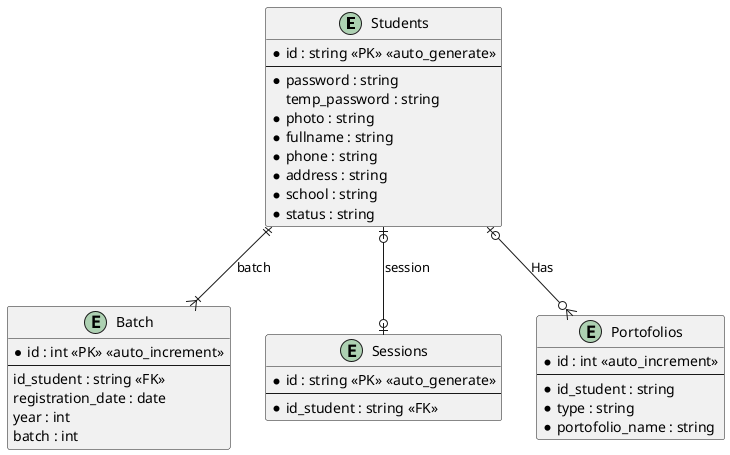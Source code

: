 @startuml

entity Students {
    *id : string <<PK>> <<auto_generate>>
    --
    *password : string
    temp_password : string
    *photo : string
    *fullname : string
    *phone : string
    *address : string
    *school : string
    *status : string
}

entity Batch {
    *id : int <<PK>> <<auto_increment>>
    --
    id_student : string <<FK>>
    registration_date : date
    year : int
    batch : int
}

entity Sessions {
    *id : string <<PK>> <<auto_generate>>
    --
    *id_student : string <<FK>>
}

' entity Employees {
'     *id : string <<PK>> <<auto_generate>>
'     --
'     *photo : string
'     *fullname : string
'     *phone : string
'     *email : string
'     *address : string
'     *id_role : int <<FK>>
' }

' entity Roles {
'     *id : int <<auto_increment>>
'     --
'     *role : string
' }

entity Portofolios {
    *id : int <<auto_increment>>
    --
    *id_student : string
    *type : string
    *portofolio_name : string
}

Students |o--o{ Portofolios : Has
Students ||--|{ Batch : batch
Students |o--o| Sessions : session
' Employees ||--|{ Roles : Role

@enduml